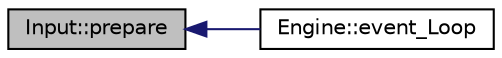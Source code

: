 digraph "Input::prepare"
{
  edge [fontname="Helvetica",fontsize="10",labelfontname="Helvetica",labelfontsize="10"];
  node [fontname="Helvetica",fontsize="10",shape=record];
  rankdir="LR";
  Node4 [label="Input::prepare",height=0.2,width=0.4,color="black", fillcolor="grey75", style="filled", fontcolor="black"];
  Node4 -> Node5 [dir="back",color="midnightblue",fontsize="10",style="solid",fontname="Helvetica"];
  Node5 [label="Engine::event_Loop",height=0.2,width=0.4,color="black", fillcolor="white", style="filled",URL="$namespace_engine.html#abe7b628a87c18e79898f4d165558fb68"];
}

